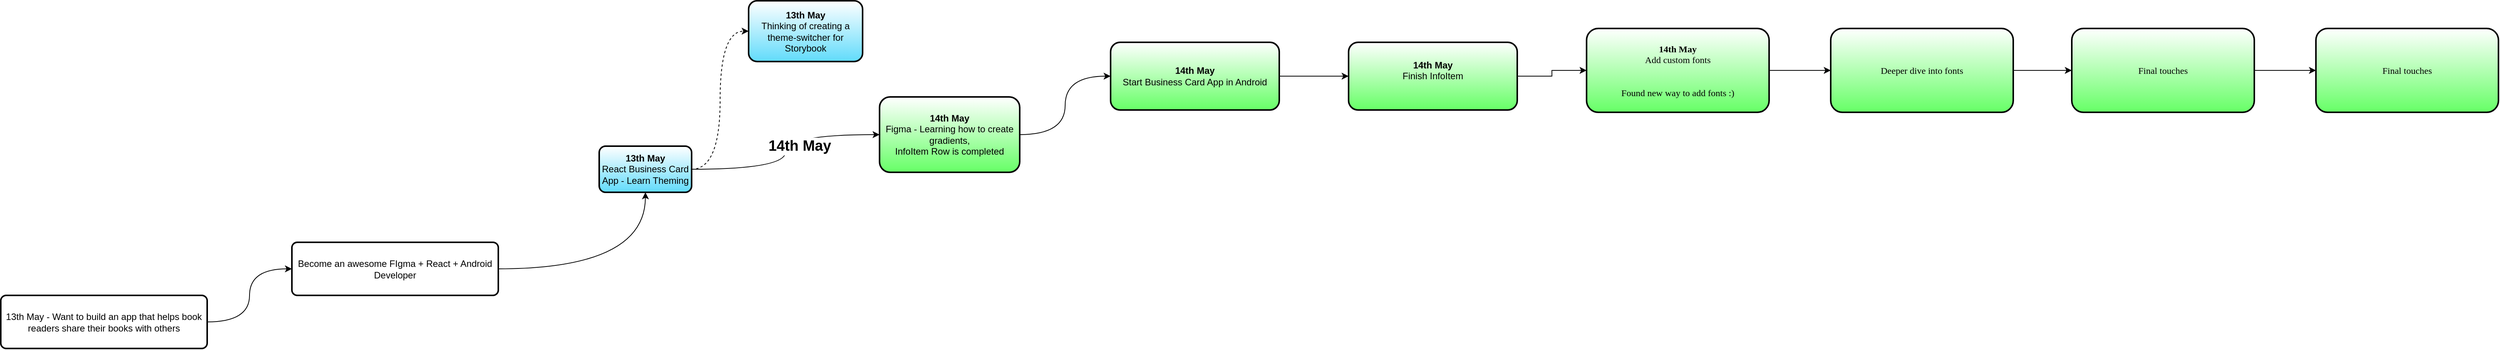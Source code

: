 <mxfile version="21.3.0" type="github">
  <diagram name="Page-1" id="gWOQzrso8Atp6gNEhlsF">
    <mxGraphModel dx="1354" dy="1017" grid="0" gridSize="10" guides="1" tooltips="1" connect="1" arrows="1" fold="1" page="0" pageScale="1" pageWidth="850" pageHeight="1100" math="0" shadow="0">
      <root>
        <mxCell id="0" />
        <mxCell id="1" parent="0" />
        <mxCell id="rfJibXWuo8m3Vh0Ya6If-3" value="" style="edgeStyle=orthogonalEdgeStyle;rounded=0;orthogonalLoop=1;jettySize=auto;html=1;elbow=vertical;curved=1;" parent="1" source="rfJibXWuo8m3Vh0Ya6If-1" target="rfJibXWuo8m3Vh0Ya6If-2" edge="1">
          <mxGeometry relative="1" as="geometry" />
        </mxCell>
        <mxCell id="rfJibXWuo8m3Vh0Ya6If-1" value="Become an awesome FIgma + React + Android Developer" style="rounded=1;whiteSpace=wrap;html=1;absoluteArcSize=1;arcSize=14;strokeWidth=2;" parent="1" vertex="1">
          <mxGeometry x="7" y="114" width="268" height="69" as="geometry" />
        </mxCell>
        <mxCell id="rfJibXWuo8m3Vh0Ya6If-5" style="edgeStyle=orthogonalEdgeStyle;rounded=0;orthogonalLoop=1;jettySize=auto;html=1;entryX=0;entryY=0.5;entryDx=0;entryDy=0;curved=1;dashed=1;" parent="1" source="rfJibXWuo8m3Vh0Ya6If-2" target="rfJibXWuo8m3Vh0Ya6If-4" edge="1">
          <mxGeometry relative="1" as="geometry" />
        </mxCell>
        <mxCell id="rfJibXWuo8m3Vh0Ya6If-7" style="edgeStyle=orthogonalEdgeStyle;rounded=0;orthogonalLoop=1;jettySize=auto;html=1;entryX=0;entryY=0.5;entryDx=0;entryDy=0;curved=1;" parent="1" source="rfJibXWuo8m3Vh0Ya6If-2" target="rfJibXWuo8m3Vh0Ya6If-6" edge="1">
          <mxGeometry relative="1" as="geometry" />
        </mxCell>
        <mxCell id="WqQrcuLiesJuJ7hRnjDI-5" value="&lt;div style=&quot;font-size: 19px;&quot;&gt;14th May&lt;/div&gt;" style="edgeLabel;html=1;align=center;verticalAlign=middle;resizable=0;points=[];fontStyle=1;fontSize=19;" parent="rfJibXWuo8m3Vh0Ya6If-7" vertex="1" connectable="0">
          <mxGeometry x="0.589" y="-3" relative="1" as="geometry">
            <mxPoint x="-45" y="12" as="offset" />
          </mxGeometry>
        </mxCell>
        <mxCell id="rfJibXWuo8m3Vh0Ya6If-2" value="&lt;b&gt;13th May&lt;/b&gt;&lt;br&gt;React Business Card App - Learn Theming" style="whiteSpace=wrap;html=1;rounded=1;arcSize=14;strokeWidth=2;gradientColor=#61dbfb;" parent="1" vertex="1">
          <mxGeometry x="406" y="-11" width="120" height="60" as="geometry" />
        </mxCell>
        <mxCell id="rfJibXWuo8m3Vh0Ya6If-4" value="&lt;div&gt;&lt;b&gt;13th May&lt;/b&gt;&lt;br&gt;Thinking of creating a theme-switcher for Storybook&lt;/div&gt;" style="whiteSpace=wrap;html=1;rounded=1;arcSize=14;strokeWidth=2;gradientColor=#61dbfb;" parent="1" vertex="1">
          <mxGeometry x="600" y="-200" width="148" height="79" as="geometry" />
        </mxCell>
        <mxCell id="3L2z6PyX_E9Ab5YrGkWX-4" value="" style="edgeStyle=orthogonalEdgeStyle;rounded=0;orthogonalLoop=1;jettySize=auto;html=1;elbow=vertical;curved=1;" parent="1" source="rfJibXWuo8m3Vh0Ya6If-6" target="3L2z6PyX_E9Ab5YrGkWX-3" edge="1">
          <mxGeometry relative="1" as="geometry" />
        </mxCell>
        <mxCell id="rfJibXWuo8m3Vh0Ya6If-6" value="&lt;b&gt;14th May&lt;/b&gt;&lt;br&gt;Figma - Learning how to create gradients,&lt;br&gt;&lt;div&gt;InfoItem Row is completed&lt;/div&gt;" style="whiteSpace=wrap;html=1;rounded=1;arcSize=14;strokeWidth=2;gradientColor=#66FF66;" parent="1" vertex="1">
          <mxGeometry x="770" y="-75" width="182" height="98" as="geometry" />
        </mxCell>
        <mxCell id="3L2z6PyX_E9Ab5YrGkWX-2" style="edgeStyle=orthogonalEdgeStyle;rounded=0;orthogonalLoop=1;jettySize=auto;html=1;entryX=0;entryY=0.5;entryDx=0;entryDy=0;curved=1;" parent="1" source="3L2z6PyX_E9Ab5YrGkWX-1" target="rfJibXWuo8m3Vh0Ya6If-1" edge="1">
          <mxGeometry relative="1" as="geometry" />
        </mxCell>
        <mxCell id="3L2z6PyX_E9Ab5YrGkWX-1" value="13th May - Want to build an app that helps book readers share their books with others" style="rounded=1;whiteSpace=wrap;html=1;absoluteArcSize=1;arcSize=14;strokeWidth=2;" parent="1" vertex="1">
          <mxGeometry x="-371" y="183" width="268" height="69" as="geometry" />
        </mxCell>
        <mxCell id="WqQrcuLiesJuJ7hRnjDI-2" value="" style="edgeStyle=orthogonalEdgeStyle;rounded=0;orthogonalLoop=1;jettySize=auto;html=1;" parent="1" source="3L2z6PyX_E9Ab5YrGkWX-3" target="WqQrcuLiesJuJ7hRnjDI-1" edge="1">
          <mxGeometry relative="1" as="geometry" />
        </mxCell>
        <mxCell id="3L2z6PyX_E9Ab5YrGkWX-3" value="&lt;b&gt;14th May&lt;/b&gt;&lt;br&gt;Start Business Card App in Android" style="whiteSpace=wrap;html=1;rounded=1;arcSize=14;strokeWidth=2;gradientColor=#66FF66;" parent="1" vertex="1">
          <mxGeometry x="1070" y="-146" width="219" height="88" as="geometry" />
        </mxCell>
        <mxCell id="WqQrcuLiesJuJ7hRnjDI-4" value="" style="edgeStyle=orthogonalEdgeStyle;rounded=0;orthogonalLoop=1;jettySize=auto;html=1;" parent="1" source="WqQrcuLiesJuJ7hRnjDI-1" target="WqQrcuLiesJuJ7hRnjDI-3" edge="1">
          <mxGeometry relative="1" as="geometry" />
        </mxCell>
        <mxCell id="WqQrcuLiesJuJ7hRnjDI-1" value="&lt;b&gt;14th May&lt;/b&gt;&lt;br&gt;Finish InfoItem&lt;br&gt;&lt;br&gt;" style="whiteSpace=wrap;html=1;rounded=1;arcSize=14;strokeWidth=2;gradientColor=#66FF66;" parent="1" vertex="1">
          <mxGeometry x="1379" y="-146" width="219" height="88" as="geometry" />
        </mxCell>
        <mxCell id="tdRE7tFdsl0-iKICJOXP-3" value="" style="edgeStyle=orthogonalEdgeStyle;rounded=0;orthogonalLoop=1;jettySize=auto;html=1;" parent="1" source="WqQrcuLiesJuJ7hRnjDI-3" target="tdRE7tFdsl0-iKICJOXP-2" edge="1">
          <mxGeometry relative="1" as="geometry" />
        </mxCell>
        <mxCell id="WqQrcuLiesJuJ7hRnjDI-3" value="&lt;b&gt;14th May&lt;/b&gt;&lt;br&gt;Add custom fonts&lt;br&gt;&lt;br&gt;&lt;br&gt;Found new way to add fonts :)" style="whiteSpace=wrap;html=1;rounded=1;arcSize=14;strokeWidth=2;gradientColor=#66FF66;fontFamily=Righteous;fontSource=https%3A%2F%2Ffonts.googleapis.com%2Fcss%3Ffamily%3DRighteous;" parent="1" vertex="1">
          <mxGeometry x="1688" y="-164" width="237" height="109" as="geometry" />
        </mxCell>
        <mxCell id="T3rdhm0dPMP_kiXG8oww-2" style="edgeStyle=orthogonalEdgeStyle;rounded=0;orthogonalLoop=1;jettySize=auto;html=1;entryX=0;entryY=0.5;entryDx=0;entryDy=0;" edge="1" parent="1" source="tdRE7tFdsl0-iKICJOXP-2" target="T3rdhm0dPMP_kiXG8oww-1">
          <mxGeometry relative="1" as="geometry" />
        </mxCell>
        <mxCell id="tdRE7tFdsl0-iKICJOXP-2" value="Deeper dive into fonts" style="whiteSpace=wrap;html=1;rounded=1;arcSize=14;strokeWidth=2;gradientColor=#66FF66;fontFamily=Righteous;fontSource=https%3A%2F%2Ffonts.googleapis.com%2Fcss%3Ffamily%3DRighteous;" parent="1" vertex="1">
          <mxGeometry x="2005" y="-164" width="237" height="109" as="geometry" />
        </mxCell>
        <mxCell id="T3rdhm0dPMP_kiXG8oww-4" value="" style="edgeStyle=orthogonalEdgeStyle;rounded=0;orthogonalLoop=1;jettySize=auto;html=1;" edge="1" parent="1" source="T3rdhm0dPMP_kiXG8oww-1" target="T3rdhm0dPMP_kiXG8oww-3">
          <mxGeometry relative="1" as="geometry" />
        </mxCell>
        <mxCell id="T3rdhm0dPMP_kiXG8oww-1" value="Final touches" style="whiteSpace=wrap;html=1;rounded=1;arcSize=14;strokeWidth=2;gradientColor=#66FF66;fontFamily=Righteous;fontSource=https%3A%2F%2Ffonts.googleapis.com%2Fcss%3Ffamily%3DRighteous;" vertex="1" parent="1">
          <mxGeometry x="2318" y="-164" width="237" height="109" as="geometry" />
        </mxCell>
        <mxCell id="T3rdhm0dPMP_kiXG8oww-3" value="Final touches" style="whiteSpace=wrap;html=1;rounded=1;arcSize=14;strokeWidth=2;gradientColor=#66FF66;fontFamily=Righteous;fontSource=https%3A%2F%2Ffonts.googleapis.com%2Fcss%3Ffamily%3DRighteous;" vertex="1" parent="1">
          <mxGeometry x="2635" y="-164" width="237" height="109" as="geometry" />
        </mxCell>
      </root>
    </mxGraphModel>
  </diagram>
</mxfile>
